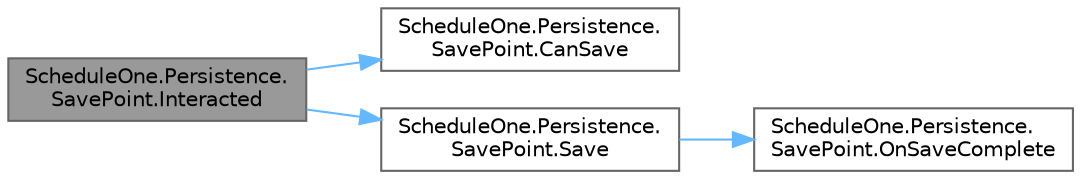 digraph "ScheduleOne.Persistence.SavePoint.Interacted"
{
 // LATEX_PDF_SIZE
  bgcolor="transparent";
  edge [fontname=Helvetica,fontsize=10,labelfontname=Helvetica,labelfontsize=10];
  node [fontname=Helvetica,fontsize=10,shape=box,height=0.2,width=0.4];
  rankdir="LR";
  Node1 [id="Node000001",label="ScheduleOne.Persistence.\lSavePoint.Interacted",height=0.2,width=0.4,color="gray40", fillcolor="grey60", style="filled", fontcolor="black",tooltip=" "];
  Node1 -> Node2 [id="edge1_Node000001_Node000002",color="steelblue1",style="solid",tooltip=" "];
  Node2 [id="Node000002",label="ScheduleOne.Persistence.\lSavePoint.CanSave",height=0.2,width=0.4,color="grey40", fillcolor="white", style="filled",URL="$class_schedule_one_1_1_persistence_1_1_save_point.html#a5f8cd3f919fd23362063a80de4973385",tooltip=" "];
  Node1 -> Node3 [id="edge2_Node000001_Node000003",color="steelblue1",style="solid",tooltip=" "];
  Node3 [id="Node000003",label="ScheduleOne.Persistence.\lSavePoint.Save",height=0.2,width=0.4,color="grey40", fillcolor="white", style="filled",URL="$class_schedule_one_1_1_persistence_1_1_save_point.html#a9656fe83a15ca00fbb778cecc1f56891",tooltip=" "];
  Node3 -> Node4 [id="edge3_Node000003_Node000004",color="steelblue1",style="solid",tooltip=" "];
  Node4 [id="Node000004",label="ScheduleOne.Persistence.\lSavePoint.OnSaveComplete",height=0.2,width=0.4,color="grey40", fillcolor="white", style="filled",URL="$class_schedule_one_1_1_persistence_1_1_save_point.html#af214bbe0e39daed54a4f2bb10a1eca1f",tooltip=" "];
}
